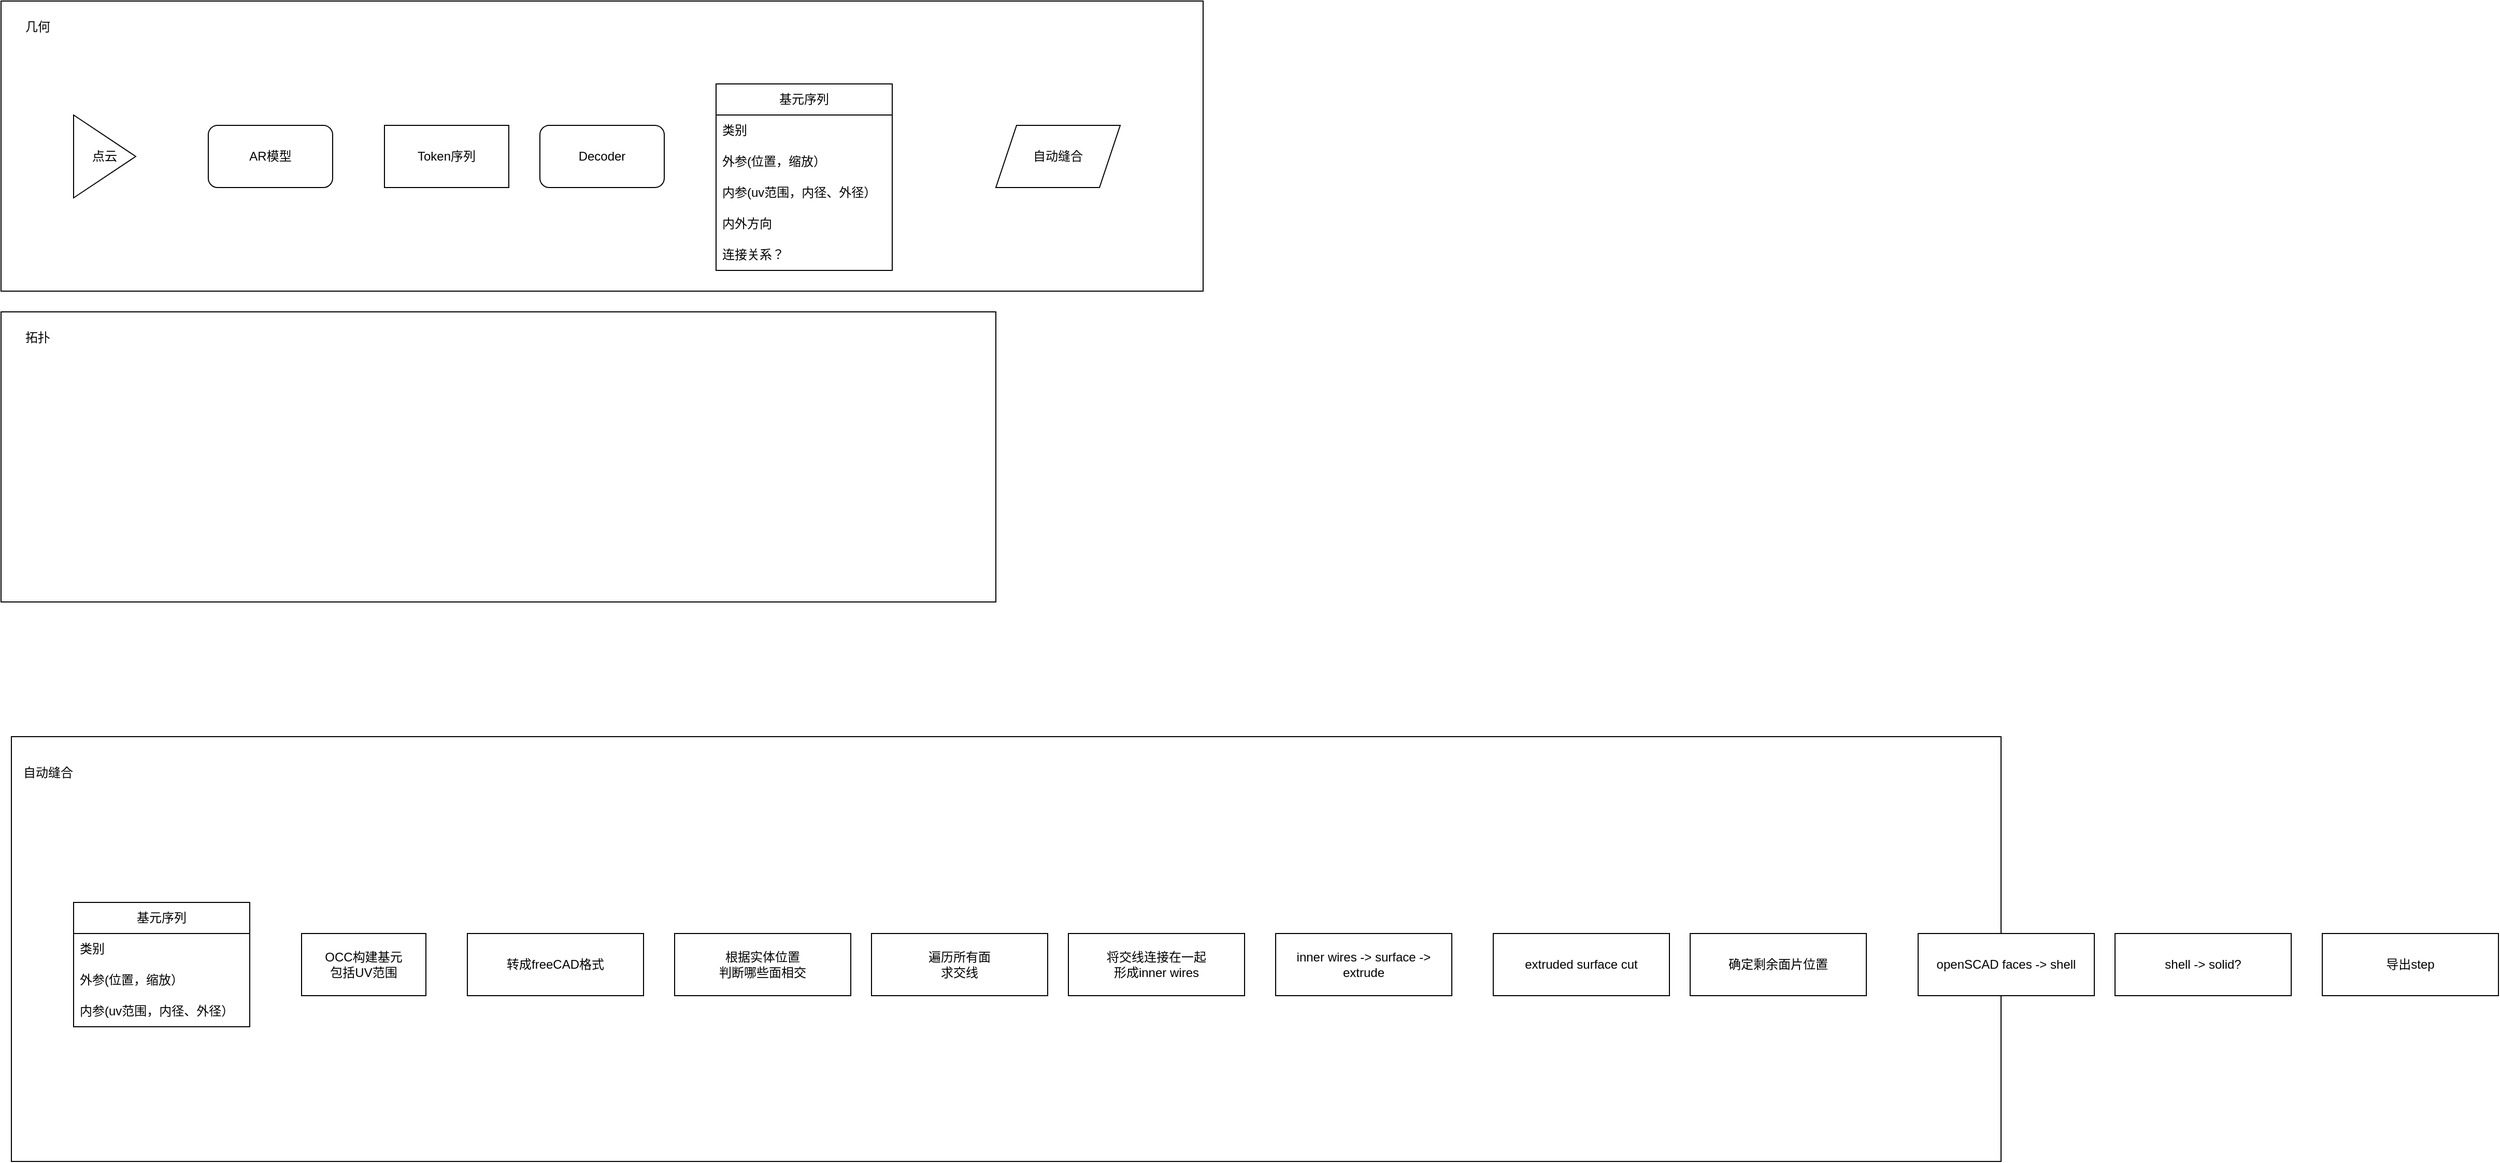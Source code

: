 <mxfile version="28.2.7">
  <diagram name="第 1 页" id="W3_UTTQ6PQ7SQEcw9UUB">
    <mxGraphModel dx="2305" dy="1137" grid="1" gridSize="10" guides="1" tooltips="1" connect="1" arrows="1" fold="1" page="1" pageScale="1" pageWidth="1169" pageHeight="827" math="0" shadow="0">
      <root>
        <mxCell id="0" />
        <mxCell id="1" parent="0" />
        <mxCell id="Dz1xL2jXlpIdlorty98M-1" value="" style="rounded=0;whiteSpace=wrap;html=1;" parent="1" vertex="1">
          <mxGeometry x="20" y="860" width="1920" height="410" as="geometry" />
        </mxCell>
        <mxCell id="BselB2HCNsnOihKKjxWQ-10" value="" style="rounded=0;whiteSpace=wrap;html=1;" parent="1" vertex="1">
          <mxGeometry x="10" y="150" width="1160" height="280" as="geometry" />
        </mxCell>
        <mxCell id="BselB2HCNsnOihKKjxWQ-1" value="点云" style="triangle;whiteSpace=wrap;html=1;" parent="1" vertex="1">
          <mxGeometry x="80" y="260" width="60" height="80" as="geometry" />
        </mxCell>
        <mxCell id="BselB2HCNsnOihKKjxWQ-2" value="AR模型" style="rounded=1;whiteSpace=wrap;html=1;" parent="1" vertex="1">
          <mxGeometry x="210" y="270" width="120" height="60" as="geometry" />
        </mxCell>
        <mxCell id="BselB2HCNsnOihKKjxWQ-4" value="基元序列" style="swimlane;fontStyle=0;childLayout=stackLayout;horizontal=1;startSize=30;horizontalStack=0;resizeParent=1;resizeParentMax=0;resizeLast=0;collapsible=1;marginBottom=0;whiteSpace=wrap;html=1;swimlaneFillColor=none;" parent="1" vertex="1">
          <mxGeometry x="700" y="230" width="170" height="180" as="geometry">
            <mxRectangle x="700" y="230" width="90" height="30" as="alternateBounds" />
          </mxGeometry>
        </mxCell>
        <mxCell id="BselB2HCNsnOihKKjxWQ-5" value="类别" style="text;strokeColor=none;fillColor=none;align=left;verticalAlign=middle;spacingLeft=4;spacingRight=4;overflow=hidden;points=[[0,0.5],[1,0.5]];portConstraint=eastwest;rotatable=0;whiteSpace=wrap;html=1;" parent="BselB2HCNsnOihKKjxWQ-4" vertex="1">
          <mxGeometry y="30" width="170" height="30" as="geometry" />
        </mxCell>
        <mxCell id="BselB2HCNsnOihKKjxWQ-6" value="外参(位置，缩放）" style="text;strokeColor=none;fillColor=none;align=left;verticalAlign=middle;spacingLeft=4;spacingRight=4;overflow=hidden;points=[[0,0.5],[1,0.5]];portConstraint=eastwest;rotatable=0;whiteSpace=wrap;html=1;" parent="BselB2HCNsnOihKKjxWQ-4" vertex="1">
          <mxGeometry y="60" width="170" height="30" as="geometry" />
        </mxCell>
        <mxCell id="BselB2HCNsnOihKKjxWQ-7" value="内参(uv范围，内径、外径）" style="text;strokeColor=none;fillColor=none;align=left;verticalAlign=middle;spacingLeft=4;spacingRight=4;overflow=hidden;points=[[0,0.5],[1,0.5]];portConstraint=eastwest;rotatable=0;whiteSpace=wrap;html=1;" parent="BselB2HCNsnOihKKjxWQ-4" vertex="1">
          <mxGeometry y="90" width="170" height="30" as="geometry" />
        </mxCell>
        <mxCell id="BselB2HCNsnOihKKjxWQ-24" value="内外方向" style="text;strokeColor=none;fillColor=none;align=left;verticalAlign=middle;spacingLeft=4;spacingRight=4;overflow=hidden;points=[[0,0.5],[1,0.5]];portConstraint=eastwest;rotatable=0;whiteSpace=wrap;html=1;" parent="BselB2HCNsnOihKKjxWQ-4" vertex="1">
          <mxGeometry y="120" width="170" height="30" as="geometry" />
        </mxCell>
        <mxCell id="BselB2HCNsnOihKKjxWQ-25" value="连接关系？" style="text;strokeColor=none;fillColor=none;align=left;verticalAlign=middle;spacingLeft=4;spacingRight=4;overflow=hidden;points=[[0,0.5],[1,0.5]];portConstraint=eastwest;rotatable=0;whiteSpace=wrap;html=1;" parent="BselB2HCNsnOihKKjxWQ-4" vertex="1">
          <mxGeometry y="150" width="170" height="30" as="geometry" />
        </mxCell>
        <mxCell id="BselB2HCNsnOihKKjxWQ-8" value="Token序列" style="whiteSpace=wrap;html=1;" parent="1" vertex="1">
          <mxGeometry x="380" y="270" width="120" height="60" as="geometry" />
        </mxCell>
        <mxCell id="BselB2HCNsnOihKKjxWQ-9" value="Decoder" style="rounded=1;whiteSpace=wrap;html=1;" parent="1" vertex="1">
          <mxGeometry x="530" y="270" width="120" height="60" as="geometry" />
        </mxCell>
        <mxCell id="BselB2HCNsnOihKKjxWQ-11" value="几何" style="text;html=1;align=center;verticalAlign=middle;resizable=0;points=[];autosize=1;strokeColor=none;fillColor=none;" parent="1" vertex="1">
          <mxGeometry x="20" y="160" width="50" height="30" as="geometry" />
        </mxCell>
        <mxCell id="BselB2HCNsnOihKKjxWQ-12" value="" style="rounded=0;whiteSpace=wrap;html=1;" parent="1" vertex="1">
          <mxGeometry x="10" y="450" width="960" height="280" as="geometry" />
        </mxCell>
        <mxCell id="BselB2HCNsnOihKKjxWQ-13" value="拓扑" style="text;html=1;align=center;verticalAlign=middle;resizable=0;points=[];autosize=1;strokeColor=none;fillColor=none;" parent="1" vertex="1">
          <mxGeometry x="20" y="460" width="50" height="30" as="geometry" />
        </mxCell>
        <mxCell id="BselB2HCNsnOihKKjxWQ-14" value="基元序列" style="swimlane;fontStyle=0;childLayout=stackLayout;horizontal=1;startSize=30;horizontalStack=0;resizeParent=1;resizeParentMax=0;resizeLast=0;collapsible=1;marginBottom=0;whiteSpace=wrap;html=1;" parent="1" vertex="1">
          <mxGeometry x="80" y="1020" width="170" height="120" as="geometry" />
        </mxCell>
        <mxCell id="BselB2HCNsnOihKKjxWQ-15" value="类别" style="text;strokeColor=none;fillColor=none;align=left;verticalAlign=middle;spacingLeft=4;spacingRight=4;overflow=hidden;points=[[0,0.5],[1,0.5]];portConstraint=eastwest;rotatable=0;whiteSpace=wrap;html=1;" parent="BselB2HCNsnOihKKjxWQ-14" vertex="1">
          <mxGeometry y="30" width="170" height="30" as="geometry" />
        </mxCell>
        <mxCell id="BselB2HCNsnOihKKjxWQ-16" value="外参(位置，缩放）" style="text;strokeColor=none;fillColor=none;align=left;verticalAlign=middle;spacingLeft=4;spacingRight=4;overflow=hidden;points=[[0,0.5],[1,0.5]];portConstraint=eastwest;rotatable=0;whiteSpace=wrap;html=1;" parent="BselB2HCNsnOihKKjxWQ-14" vertex="1">
          <mxGeometry y="60" width="170" height="30" as="geometry" />
        </mxCell>
        <mxCell id="BselB2HCNsnOihKKjxWQ-17" value="内参(uv范围，内径、外径）" style="text;strokeColor=none;fillColor=none;align=left;verticalAlign=middle;spacingLeft=4;spacingRight=4;overflow=hidden;points=[[0,0.5],[1,0.5]];portConstraint=eastwest;rotatable=0;whiteSpace=wrap;html=1;" parent="BselB2HCNsnOihKKjxWQ-14" vertex="1">
          <mxGeometry y="90" width="170" height="30" as="geometry" />
        </mxCell>
        <mxCell id="BselB2HCNsnOihKKjxWQ-27" value="自动缝合" style="shape=parallelogram;perimeter=parallelogramPerimeter;whiteSpace=wrap;html=1;fixedSize=1;" parent="1" vertex="1">
          <mxGeometry x="970" y="270" width="120" height="60" as="geometry" />
        </mxCell>
        <mxCell id="Dz1xL2jXlpIdlorty98M-2" value="自动缝合" style="text;html=1;align=center;verticalAlign=middle;resizable=0;points=[];autosize=1;strokeColor=none;fillColor=none;" parent="1" vertex="1">
          <mxGeometry x="20" y="880" width="70" height="30" as="geometry" />
        </mxCell>
        <mxCell id="Dz1xL2jXlpIdlorty98M-4" value="OCC构建基元&lt;div&gt;包括UV范围&lt;/div&gt;" style="rounded=0;whiteSpace=wrap;html=1;" parent="1" vertex="1">
          <mxGeometry x="300" y="1050" width="120" height="60" as="geometry" />
        </mxCell>
        <mxCell id="Dz1xL2jXlpIdlorty98M-5" value="转成freeCAD格式" style="rounded=0;whiteSpace=wrap;html=1;" parent="1" vertex="1">
          <mxGeometry x="460" y="1050" width="170" height="60" as="geometry" />
        </mxCell>
        <mxCell id="Dz1xL2jXlpIdlorty98M-6" value="根据实体位置&lt;div&gt;判断哪些面相交&lt;/div&gt;" style="rounded=0;whiteSpace=wrap;html=1;" parent="1" vertex="1">
          <mxGeometry x="660" y="1050" width="170" height="60" as="geometry" />
        </mxCell>
        <mxCell id="Dz1xL2jXlpIdlorty98M-7" value="遍历所有面&lt;div&gt;求交线&lt;/div&gt;" style="rounded=0;whiteSpace=wrap;html=1;" parent="1" vertex="1">
          <mxGeometry x="850" y="1050" width="170" height="60" as="geometry" />
        </mxCell>
        <mxCell id="Dz1xL2jXlpIdlorty98M-8" value="将交线连接在一起&lt;div&gt;形成inner wires&lt;/div&gt;" style="rounded=0;whiteSpace=wrap;html=1;" parent="1" vertex="1">
          <mxGeometry x="1040" y="1050" width="170" height="60" as="geometry" />
        </mxCell>
        <mxCell id="Dz1xL2jXlpIdlorty98M-9" value="openSCAD faces -&amp;gt; shell" style="rounded=0;whiteSpace=wrap;html=1;" parent="1" vertex="1">
          <mxGeometry x="1860" y="1050" width="170" height="60" as="geometry" />
        </mxCell>
        <mxCell id="Dz1xL2jXlpIdlorty98M-10" value="shell -&amp;gt; solid?" style="rounded=0;whiteSpace=wrap;html=1;" parent="1" vertex="1">
          <mxGeometry x="2050" y="1050" width="170" height="60" as="geometry" />
        </mxCell>
        <mxCell id="Dz1xL2jXlpIdlorty98M-11" value="导出step" style="rounded=0;whiteSpace=wrap;html=1;" parent="1" vertex="1">
          <mxGeometry x="2250" y="1050" width="170" height="60" as="geometry" />
        </mxCell>
        <mxCell id="43Lu1swzMmdwhKiUgGnW-1" value="inner wires -&amp;gt; surface -&amp;gt; extrude" style="rounded=0;whiteSpace=wrap;html=1;" vertex="1" parent="1">
          <mxGeometry x="1240" y="1050" width="170" height="60" as="geometry" />
        </mxCell>
        <mxCell id="43Lu1swzMmdwhKiUgGnW-2" value="extruded surface cut" style="rounded=0;whiteSpace=wrap;html=1;" vertex="1" parent="1">
          <mxGeometry x="1450" y="1050" width="170" height="60" as="geometry" />
        </mxCell>
        <mxCell id="43Lu1swzMmdwhKiUgGnW-3" value="确定剩余面片位置" style="rounded=0;whiteSpace=wrap;html=1;" vertex="1" parent="1">
          <mxGeometry x="1640" y="1050" width="170" height="60" as="geometry" />
        </mxCell>
      </root>
    </mxGraphModel>
  </diagram>
</mxfile>
